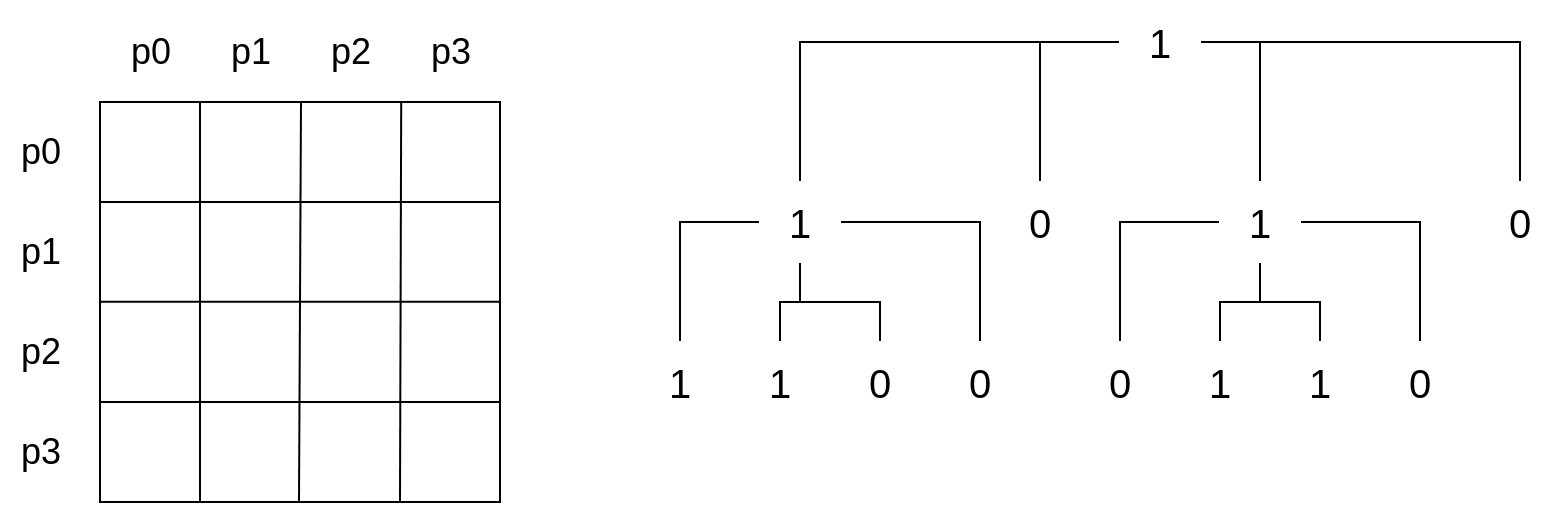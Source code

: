 <mxfile version="25.0.1">
  <diagram name="Page-1" id="Z6k4jW-QBUbc_f2WaPmU">
    <mxGraphModel dx="1541" dy="429" grid="1" gridSize="10" guides="1" tooltips="1" connect="1" arrows="1" fold="1" page="1" pageScale="1" pageWidth="850" pageHeight="1100" math="0" shadow="0">
      <root>
        <mxCell id="0" />
        <mxCell id="1" parent="0" />
        <mxCell id="xWaIrbfhw9UBgd3ar35P-1" value="" style="rounded=0;whiteSpace=wrap;html=1;" parent="1" vertex="1">
          <mxGeometry x="30" y="110" width="200" height="200" as="geometry" />
        </mxCell>
        <mxCell id="xWaIrbfhw9UBgd3ar35P-3" value="" style="endArrow=none;html=1;rounded=0;exitX=0.25;exitY=1;exitDx=0;exitDy=0;entryX=0.25;entryY=0;entryDx=0;entryDy=0;" parent="1" edge="1">
          <mxGeometry width="50" height="50" relative="1" as="geometry">
            <mxPoint x="80" y="310" as="sourcePoint" />
            <mxPoint x="80" y="110" as="targetPoint" />
          </mxGeometry>
        </mxCell>
        <mxCell id="xWaIrbfhw9UBgd3ar35P-5" value="" style="endArrow=none;html=1;rounded=0;exitX=0.797;exitY=1.002;exitDx=0;exitDy=0;entryX=0.25;entryY=0;entryDx=0;entryDy=0;exitPerimeter=0;" parent="1" edge="1">
          <mxGeometry width="50" height="50" relative="1" as="geometry">
            <mxPoint x="180.0" y="310" as="sourcePoint" />
            <mxPoint x="180.6" y="109.6" as="targetPoint" />
          </mxGeometry>
        </mxCell>
        <mxCell id="xWaIrbfhw9UBgd3ar35P-6" value="" style="endArrow=none;html=1;rounded=0;exitX=0.797;exitY=1.002;exitDx=0;exitDy=0;entryX=0.25;entryY=0;entryDx=0;entryDy=0;exitPerimeter=0;" parent="1" edge="1">
          <mxGeometry width="50" height="50" relative="1" as="geometry">
            <mxPoint x="129.5" y="310" as="sourcePoint" />
            <mxPoint x="130.5" y="110" as="targetPoint" />
          </mxGeometry>
        </mxCell>
        <mxCell id="xWaIrbfhw9UBgd3ar35P-8" value="" style="endArrow=none;html=1;rounded=0;exitX=0;exitY=0.25;exitDx=0;exitDy=0;entryX=1;entryY=0.25;entryDx=0;entryDy=0;" parent="1" source="xWaIrbfhw9UBgd3ar35P-1" target="xWaIrbfhw9UBgd3ar35P-1" edge="1">
          <mxGeometry width="50" height="50" relative="1" as="geometry">
            <mxPoint x="190.0" y="320" as="sourcePoint" />
            <mxPoint x="190.6" y="119.6" as="targetPoint" />
          </mxGeometry>
        </mxCell>
        <mxCell id="xWaIrbfhw9UBgd3ar35P-10" value="" style="endArrow=none;html=1;rounded=0;exitX=0;exitY=0.25;exitDx=0;exitDy=0;entryX=1;entryY=0.25;entryDx=0;entryDy=0;" parent="1" edge="1">
          <mxGeometry width="50" height="50" relative="1" as="geometry">
            <mxPoint x="30" y="209.83" as="sourcePoint" />
            <mxPoint x="230" y="209.83" as="targetPoint" />
          </mxGeometry>
        </mxCell>
        <mxCell id="xWaIrbfhw9UBgd3ar35P-11" value="" style="endArrow=none;html=1;rounded=0;exitX=0;exitY=0.25;exitDx=0;exitDy=0;entryX=1;entryY=0.25;entryDx=0;entryDy=0;" parent="1" edge="1">
          <mxGeometry width="50" height="50" relative="1" as="geometry">
            <mxPoint x="30" y="260" as="sourcePoint" />
            <mxPoint x="230" y="260" as="targetPoint" />
          </mxGeometry>
        </mxCell>
        <mxCell id="xWaIrbfhw9UBgd3ar35P-24" value="" style="shape=image;html=1;verticalAlign=top;verticalLabelPosition=bottom;labelBackgroundColor=#ffffff;imageAspect=0;aspect=fixed;image=https://cdn0.iconfinder.com/data/icons/phosphor-bold-vol-3-1/256/number-one-duotone-128.png" parent="1" vertex="1">
          <mxGeometry x="190" y="170" width="30" height="30" as="geometry" />
        </mxCell>
        <mxCell id="xWaIrbfhw9UBgd3ar35P-27" value="" style="shape=image;html=1;verticalAlign=top;verticalLabelPosition=bottom;labelBackgroundColor=#ffffff;imageAspect=0;aspect=fixed;image=https://cdn0.iconfinder.com/data/icons/phosphor-bold-vol-3-1/256/number-one-duotone-128.png" parent="1" vertex="1">
          <mxGeometry x="40" y="270" width="30" height="30" as="geometry" />
        </mxCell>
        <mxCell id="xWaIrbfhw9UBgd3ar35P-36" value="" style="shape=image;html=1;verticalAlign=top;verticalLabelPosition=bottom;labelBackgroundColor=#ffffff;imageAspect=0;aspect=fixed;image=https://cdn0.iconfinder.com/data/icons/phosphor-fill-vol-3/256/number-zero-fill-128.png" parent="1" vertex="1">
          <mxGeometry x="90" y="120" width="30" height="30" as="geometry" />
        </mxCell>
        <mxCell id="xWaIrbfhw9UBgd3ar35P-54" value="" style="shape=image;html=1;verticalAlign=top;verticalLabelPosition=bottom;labelBackgroundColor=#ffffff;imageAspect=0;aspect=fixed;image=https://cdn0.iconfinder.com/data/icons/phosphor-fill-vol-3/256/number-zero-fill-128.png" parent="1" vertex="1">
          <mxGeometry x="190" y="220" width="30" height="30" as="geometry" />
        </mxCell>
        <mxCell id="xWaIrbfhw9UBgd3ar35P-55" value="" style="shape=image;html=1;verticalAlign=top;verticalLabelPosition=bottom;labelBackgroundColor=#ffffff;imageAspect=0;aspect=fixed;image=https://cdn0.iconfinder.com/data/icons/phosphor-fill-vol-3/256/number-zero-fill-128.png" parent="1" vertex="1">
          <mxGeometry x="140" y="220" width="30" height="30" as="geometry" />
        </mxCell>
        <mxCell id="xWaIrbfhw9UBgd3ar35P-56" value="" style="shape=image;html=1;verticalAlign=top;verticalLabelPosition=bottom;labelBackgroundColor=#ffffff;imageAspect=0;aspect=fixed;image=https://cdn0.iconfinder.com/data/icons/phosphor-fill-vol-3/256/number-zero-fill-128.png" parent="1" vertex="1">
          <mxGeometry x="140" y="270" width="30" height="30" as="geometry" />
        </mxCell>
        <mxCell id="xWaIrbfhw9UBgd3ar35P-57" value="" style="shape=image;html=1;verticalAlign=top;verticalLabelPosition=bottom;labelBackgroundColor=#ffffff;imageAspect=0;aspect=fixed;image=https://cdn0.iconfinder.com/data/icons/phosphor-fill-vol-3/256/number-zero-fill-128.png" parent="1" vertex="1">
          <mxGeometry x="90" y="270" width="30" height="30" as="geometry" />
        </mxCell>
        <mxCell id="xWaIrbfhw9UBgd3ar35P-58" value="" style="shape=image;html=1;verticalAlign=top;verticalLabelPosition=bottom;labelBackgroundColor=#ffffff;imageAspect=0;aspect=fixed;image=https://cdn0.iconfinder.com/data/icons/phosphor-fill-vol-3/256/number-zero-fill-128.png" parent="1" vertex="1">
          <mxGeometry x="40" y="220" width="30" height="30" as="geometry" />
        </mxCell>
        <mxCell id="xWaIrbfhw9UBgd3ar35P-59" value="" style="shape=image;html=1;verticalAlign=top;verticalLabelPosition=bottom;labelBackgroundColor=#ffffff;imageAspect=0;aspect=fixed;image=https://cdn0.iconfinder.com/data/icons/phosphor-fill-vol-3/256/number-zero-fill-128.png" parent="1" vertex="1">
          <mxGeometry x="40" y="170" width="30" height="30" as="geometry" />
        </mxCell>
        <mxCell id="xWaIrbfhw9UBgd3ar35P-60" value="" style="shape=image;html=1;verticalAlign=top;verticalLabelPosition=bottom;labelBackgroundColor=#ffffff;imageAspect=0;aspect=fixed;image=https://cdn0.iconfinder.com/data/icons/phosphor-fill-vol-3/256/number-zero-fill-128.png" parent="1" vertex="1">
          <mxGeometry x="90" y="170" width="30" height="30" as="geometry" />
        </mxCell>
        <mxCell id="xWaIrbfhw9UBgd3ar35P-61" value="" style="shape=image;html=1;verticalAlign=top;verticalLabelPosition=bottom;labelBackgroundColor=#ffffff;imageAspect=0;aspect=fixed;image=https://cdn0.iconfinder.com/data/icons/phosphor-fill-vol-3/256/number-zero-fill-128.png" parent="1" vertex="1">
          <mxGeometry x="140" y="120" width="30" height="30" as="geometry" />
        </mxCell>
        <mxCell id="xWaIrbfhw9UBgd3ar35P-62" value="" style="shape=image;html=1;verticalAlign=top;verticalLabelPosition=bottom;labelBackgroundColor=#ffffff;imageAspect=0;aspect=fixed;image=https://cdn0.iconfinder.com/data/icons/phosphor-fill-vol-3/256/number-zero-fill-128.png" parent="1" vertex="1">
          <mxGeometry x="190" y="120" width="30" height="30" as="geometry" />
        </mxCell>
        <mxCell id="xWaIrbfhw9UBgd3ar35P-105" value="" style="shape=image;html=1;verticalAlign=top;verticalLabelPosition=bottom;labelBackgroundColor=#ffffff;imageAspect=0;aspect=fixed;image=https://cdn0.iconfinder.com/data/icons/phosphor-fill-vol-3/256/number-zero-fill-128.png" parent="1" vertex="1">
          <mxGeometry x="190" y="270" width="30" height="30" as="geometry" />
        </mxCell>
        <mxCell id="xWaIrbfhw9UBgd3ar35P-112" value="" style="shape=image;html=1;verticalAlign=top;verticalLabelPosition=bottom;labelBackgroundColor=#ffffff;imageAspect=0;aspect=fixed;image=https://cdn0.iconfinder.com/data/icons/phosphor-fill-vol-3/256/number-zero-fill-128.png" parent="1" vertex="1">
          <mxGeometry x="140" y="170" width="30" height="30" as="geometry" />
        </mxCell>
        <mxCell id="xWaIrbfhw9UBgd3ar35P-150" value="" style="edgeStyle=orthogonalEdgeStyle;rounded=0;orthogonalLoop=1;jettySize=auto;html=1;endArrow=none;startFill=0;" parent="1" source="xWaIrbfhw9UBgd3ar35P-128" target="xWaIrbfhw9UBgd3ar35P-149" edge="1">
          <mxGeometry relative="1" as="geometry" />
        </mxCell>
        <mxCell id="xWaIrbfhw9UBgd3ar35P-152" value="" style="edgeStyle=orthogonalEdgeStyle;rounded=0;orthogonalLoop=1;jettySize=auto;html=1;endArrow=none;startFill=0;" parent="1" source="xWaIrbfhw9UBgd3ar35P-128" target="xWaIrbfhw9UBgd3ar35P-151" edge="1">
          <mxGeometry relative="1" as="geometry" />
        </mxCell>
        <mxCell id="xWaIrbfhw9UBgd3ar35P-155" value="" style="edgeStyle=orthogonalEdgeStyle;rounded=0;orthogonalLoop=1;jettySize=auto;html=1;endArrow=none;startFill=0;" parent="1" source="xWaIrbfhw9UBgd3ar35P-128" target="xWaIrbfhw9UBgd3ar35P-154" edge="1">
          <mxGeometry relative="1" as="geometry" />
        </mxCell>
        <mxCell id="xWaIrbfhw9UBgd3ar35P-157" value="" style="edgeStyle=orthogonalEdgeStyle;rounded=0;orthogonalLoop=1;jettySize=auto;html=1;endArrow=none;startFill=0;" parent="1" source="xWaIrbfhw9UBgd3ar35P-128" target="xWaIrbfhw9UBgd3ar35P-156" edge="1">
          <mxGeometry relative="1" as="geometry" />
        </mxCell>
        <mxCell id="xWaIrbfhw9UBgd3ar35P-128" value="&lt;font style=&quot;font-size: 20px;&quot;&gt;1&lt;/font&gt;" style="rounded=0;whiteSpace=wrap;html=1;strokeColor=light-dark(#ffffff, #ededed);" parent="1" vertex="1">
          <mxGeometry x="540" y="60" width="40" height="40" as="geometry" />
        </mxCell>
        <mxCell id="xWaIrbfhw9UBgd3ar35P-172" value="" style="edgeStyle=orthogonalEdgeStyle;rounded=0;orthogonalLoop=1;jettySize=auto;html=1;endArrow=none;startFill=0;" parent="1" source="xWaIrbfhw9UBgd3ar35P-149" target="xWaIrbfhw9UBgd3ar35P-171" edge="1">
          <mxGeometry relative="1" as="geometry" />
        </mxCell>
        <mxCell id="xWaIrbfhw9UBgd3ar35P-174" value="" style="edgeStyle=orthogonalEdgeStyle;rounded=0;orthogonalLoop=1;jettySize=auto;html=1;endArrow=none;startFill=0;" parent="1" source="xWaIrbfhw9UBgd3ar35P-149" target="xWaIrbfhw9UBgd3ar35P-173" edge="1">
          <mxGeometry relative="1" as="geometry" />
        </mxCell>
        <mxCell id="xWaIrbfhw9UBgd3ar35P-176" value="" style="edgeStyle=orthogonalEdgeStyle;rounded=0;orthogonalLoop=1;jettySize=auto;html=1;endArrow=none;startFill=0;" parent="1" source="xWaIrbfhw9UBgd3ar35P-149" target="xWaIrbfhw9UBgd3ar35P-175" edge="1">
          <mxGeometry relative="1" as="geometry" />
        </mxCell>
        <mxCell id="xWaIrbfhw9UBgd3ar35P-178" value="" style="edgeStyle=orthogonalEdgeStyle;rounded=0;orthogonalLoop=1;jettySize=auto;html=1;endArrow=none;startFill=0;" parent="1" source="xWaIrbfhw9UBgd3ar35P-149" target="xWaIrbfhw9UBgd3ar35P-177" edge="1">
          <mxGeometry relative="1" as="geometry" />
        </mxCell>
        <mxCell id="xWaIrbfhw9UBgd3ar35P-149" value="&lt;font style=&quot;font-size: 20px;&quot;&gt;1&lt;/font&gt;" style="rounded=0;whiteSpace=wrap;html=1;strokeColor=light-dark(#ffffff, #ededed);" parent="1" vertex="1">
          <mxGeometry x="360" y="150" width="40" height="40" as="geometry" />
        </mxCell>
        <mxCell id="xWaIrbfhw9UBgd3ar35P-151" value="&lt;font style=&quot;font-size: 20px;&quot;&gt;0&lt;/font&gt;" style="rounded=0;whiteSpace=wrap;html=1;strokeColor=light-dark(#ffffff, #ededed);" parent="1" vertex="1">
          <mxGeometry x="480" y="150" width="40" height="40" as="geometry" />
        </mxCell>
        <mxCell id="xWaIrbfhw9UBgd3ar35P-163" value="" style="edgeStyle=orthogonalEdgeStyle;rounded=0;orthogonalLoop=1;jettySize=auto;html=1;endArrow=none;startFill=0;" parent="1" source="xWaIrbfhw9UBgd3ar35P-154" target="xWaIrbfhw9UBgd3ar35P-162" edge="1">
          <mxGeometry relative="1" as="geometry" />
        </mxCell>
        <mxCell id="xWaIrbfhw9UBgd3ar35P-166" value="" style="edgeStyle=orthogonalEdgeStyle;rounded=0;orthogonalLoop=1;jettySize=auto;html=1;endArrow=none;startFill=0;" parent="1" source="xWaIrbfhw9UBgd3ar35P-154" target="xWaIrbfhw9UBgd3ar35P-165" edge="1">
          <mxGeometry relative="1" as="geometry" />
        </mxCell>
        <mxCell id="xWaIrbfhw9UBgd3ar35P-168" value="" style="edgeStyle=orthogonalEdgeStyle;rounded=0;orthogonalLoop=1;jettySize=auto;html=1;endArrow=none;startFill=0;" parent="1" source="xWaIrbfhw9UBgd3ar35P-154" target="xWaIrbfhw9UBgd3ar35P-167" edge="1">
          <mxGeometry relative="1" as="geometry" />
        </mxCell>
        <mxCell id="xWaIrbfhw9UBgd3ar35P-170" value="" style="edgeStyle=orthogonalEdgeStyle;rounded=0;orthogonalLoop=1;jettySize=auto;html=1;endArrow=none;startFill=0;" parent="1" source="xWaIrbfhw9UBgd3ar35P-154" target="xWaIrbfhw9UBgd3ar35P-169" edge="1">
          <mxGeometry relative="1" as="geometry" />
        </mxCell>
        <mxCell id="xWaIrbfhw9UBgd3ar35P-154" value="&lt;font style=&quot;font-size: 20px;&quot;&gt;1&lt;/font&gt;" style="rounded=0;whiteSpace=wrap;html=1;strokeColor=light-dark(#ffffff, #ededed);" parent="1" vertex="1">
          <mxGeometry x="590" y="150" width="40" height="40" as="geometry" />
        </mxCell>
        <mxCell id="xWaIrbfhw9UBgd3ar35P-156" value="&lt;font style=&quot;font-size: 20px;&quot;&gt;0&lt;/font&gt;" style="rounded=0;whiteSpace=wrap;html=1;strokeColor=light-dark(#ffffff, #ededed);" parent="1" vertex="1">
          <mxGeometry x="720" y="150" width="40" height="40" as="geometry" />
        </mxCell>
        <mxCell id="xWaIrbfhw9UBgd3ar35P-162" value="&lt;font style=&quot;font-size: 20px;&quot;&gt;0&lt;/font&gt;" style="rounded=0;whiteSpace=wrap;html=1;strokeColor=light-dark(#ffffff, #ededed);" parent="1" vertex="1">
          <mxGeometry x="670" y="230" width="40" height="40" as="geometry" />
        </mxCell>
        <mxCell id="xWaIrbfhw9UBgd3ar35P-165" value="&lt;font style=&quot;font-size: 20px;&quot;&gt;1&lt;/font&gt;" style="rounded=0;whiteSpace=wrap;html=1;strokeColor=light-dark(#ffffff, #ededed);" parent="1" vertex="1">
          <mxGeometry x="620" y="230" width="40" height="40" as="geometry" />
        </mxCell>
        <mxCell id="xWaIrbfhw9UBgd3ar35P-167" value="&lt;font style=&quot;font-size: 20px;&quot;&gt;0&lt;/font&gt;" style="rounded=0;whiteSpace=wrap;html=1;strokeColor=light-dark(#ffffff, #ededed);" parent="1" vertex="1">
          <mxGeometry x="520" y="230" width="40" height="40" as="geometry" />
        </mxCell>
        <mxCell id="xWaIrbfhw9UBgd3ar35P-169" value="&lt;font style=&quot;font-size: 20px;&quot;&gt;1&lt;/font&gt;" style="rounded=0;whiteSpace=wrap;html=1;strokeColor=light-dark(#ffffff, #ededed);" parent="1" vertex="1">
          <mxGeometry x="570" y="230" width="40" height="40" as="geometry" />
        </mxCell>
        <mxCell id="xWaIrbfhw9UBgd3ar35P-171" value="&lt;font style=&quot;font-size: 20px;&quot;&gt;1&lt;/font&gt;" style="rounded=0;whiteSpace=wrap;html=1;strokeColor=light-dark(#ffffff, #ededed);" parent="1" vertex="1">
          <mxGeometry x="300" y="230" width="40" height="40" as="geometry" />
        </mxCell>
        <mxCell id="xWaIrbfhw9UBgd3ar35P-173" value="&lt;font style=&quot;font-size: 20px;&quot;&gt;1&lt;/font&gt;" style="rounded=0;whiteSpace=wrap;html=1;strokeColor=light-dark(#ffffff, #ededed);" parent="1" vertex="1">
          <mxGeometry x="350" y="230" width="40" height="40" as="geometry" />
        </mxCell>
        <mxCell id="xWaIrbfhw9UBgd3ar35P-175" value="&lt;font style=&quot;font-size: 20px;&quot;&gt;0&lt;/font&gt;" style="rounded=0;whiteSpace=wrap;html=1;strokeColor=light-dark(#ffffff, #ededed);" parent="1" vertex="1">
          <mxGeometry x="450" y="230" width="40" height="40" as="geometry" />
        </mxCell>
        <mxCell id="xWaIrbfhw9UBgd3ar35P-177" value="&lt;font style=&quot;font-size: 20px;&quot;&gt;0&lt;/font&gt;" style="rounded=0;whiteSpace=wrap;html=1;strokeColor=light-dark(#ffffff, #ededed);" parent="1" vertex="1">
          <mxGeometry x="400" y="230" width="40" height="40" as="geometry" />
        </mxCell>
        <mxCell id="inNP_qSnb0n2vG7X3Phf-1" value="&lt;font style=&quot;font-size: 18px;&quot;&gt;p0&lt;/font&gt;" style="text;html=1;align=center;verticalAlign=middle;resizable=0;points=[];autosize=1;strokeColor=none;fillColor=none;" vertex="1" parent="1">
          <mxGeometry x="35" y="70" width="40" height="30" as="geometry" />
        </mxCell>
        <mxCell id="inNP_qSnb0n2vG7X3Phf-2" value="&lt;font style=&quot;font-size: 18px;&quot;&gt;p1&lt;/font&gt;" style="text;html=1;align=center;verticalAlign=middle;resizable=0;points=[];autosize=1;strokeColor=none;fillColor=none;" vertex="1" parent="1">
          <mxGeometry x="85" y="70" width="40" height="30" as="geometry" />
        </mxCell>
        <mxCell id="inNP_qSnb0n2vG7X3Phf-3" value="&lt;font style=&quot;font-size: 18px;&quot;&gt;p2&lt;/font&gt;" style="text;html=1;align=center;verticalAlign=middle;resizable=0;points=[];autosize=1;strokeColor=none;fillColor=none;" vertex="1" parent="1">
          <mxGeometry x="135" y="70" width="40" height="30" as="geometry" />
        </mxCell>
        <mxCell id="inNP_qSnb0n2vG7X3Phf-4" value="&lt;font style=&quot;font-size: 18px;&quot;&gt;p3&lt;/font&gt;" style="text;html=1;align=center;verticalAlign=middle;resizable=0;points=[];autosize=1;strokeColor=none;fillColor=none;" vertex="1" parent="1">
          <mxGeometry x="185" y="70" width="40" height="30" as="geometry" />
        </mxCell>
        <mxCell id="inNP_qSnb0n2vG7X3Phf-5" value="&lt;font style=&quot;font-size: 18px;&quot;&gt;p0&lt;/font&gt;" style="text;html=1;align=center;verticalAlign=middle;resizable=0;points=[];autosize=1;strokeColor=none;fillColor=none;" vertex="1" parent="1">
          <mxGeometry x="-20" y="120" width="40" height="30" as="geometry" />
        </mxCell>
        <mxCell id="inNP_qSnb0n2vG7X3Phf-8" value="&lt;font style=&quot;font-size: 18px;&quot;&gt;p1&lt;/font&gt;" style="text;html=1;align=center;verticalAlign=middle;resizable=0;points=[];autosize=1;strokeColor=none;fillColor=none;" vertex="1" parent="1">
          <mxGeometry x="-20" y="170" width="40" height="30" as="geometry" />
        </mxCell>
        <mxCell id="inNP_qSnb0n2vG7X3Phf-11" value="&lt;font style=&quot;font-size: 18px;&quot;&gt;p2&lt;/font&gt;" style="text;html=1;align=center;verticalAlign=middle;resizable=0;points=[];autosize=1;strokeColor=none;fillColor=none;" vertex="1" parent="1">
          <mxGeometry x="-20" y="220" width="40" height="30" as="geometry" />
        </mxCell>
        <mxCell id="inNP_qSnb0n2vG7X3Phf-12" value="&lt;font style=&quot;font-size: 18px;&quot;&gt;p3&lt;/font&gt;" style="text;html=1;align=center;verticalAlign=middle;resizable=0;points=[];autosize=1;strokeColor=none;fillColor=none;" vertex="1" parent="1">
          <mxGeometry x="-20" y="270" width="40" height="30" as="geometry" />
        </mxCell>
        <mxCell id="inNP_qSnb0n2vG7X3Phf-13" value="" style="shape=image;html=1;verticalAlign=top;verticalLabelPosition=bottom;labelBackgroundColor=#ffffff;imageAspect=0;aspect=fixed;image=https://cdn0.iconfinder.com/data/icons/phosphor-fill-vol-3/256/number-zero-fill-128.png" vertex="1" parent="1">
          <mxGeometry x="90" y="220" width="30" height="30" as="geometry" />
        </mxCell>
        <mxCell id="inNP_qSnb0n2vG7X3Phf-14" value="" style="shape=image;html=1;verticalAlign=top;verticalLabelPosition=bottom;labelBackgroundColor=#ffffff;imageAspect=0;aspect=fixed;image=https://cdn0.iconfinder.com/data/icons/phosphor-fill-vol-3/256/number-zero-fill-128.png" vertex="1" parent="1">
          <mxGeometry x="40" y="120" width="30" height="30" as="geometry" />
        </mxCell>
      </root>
    </mxGraphModel>
  </diagram>
</mxfile>
